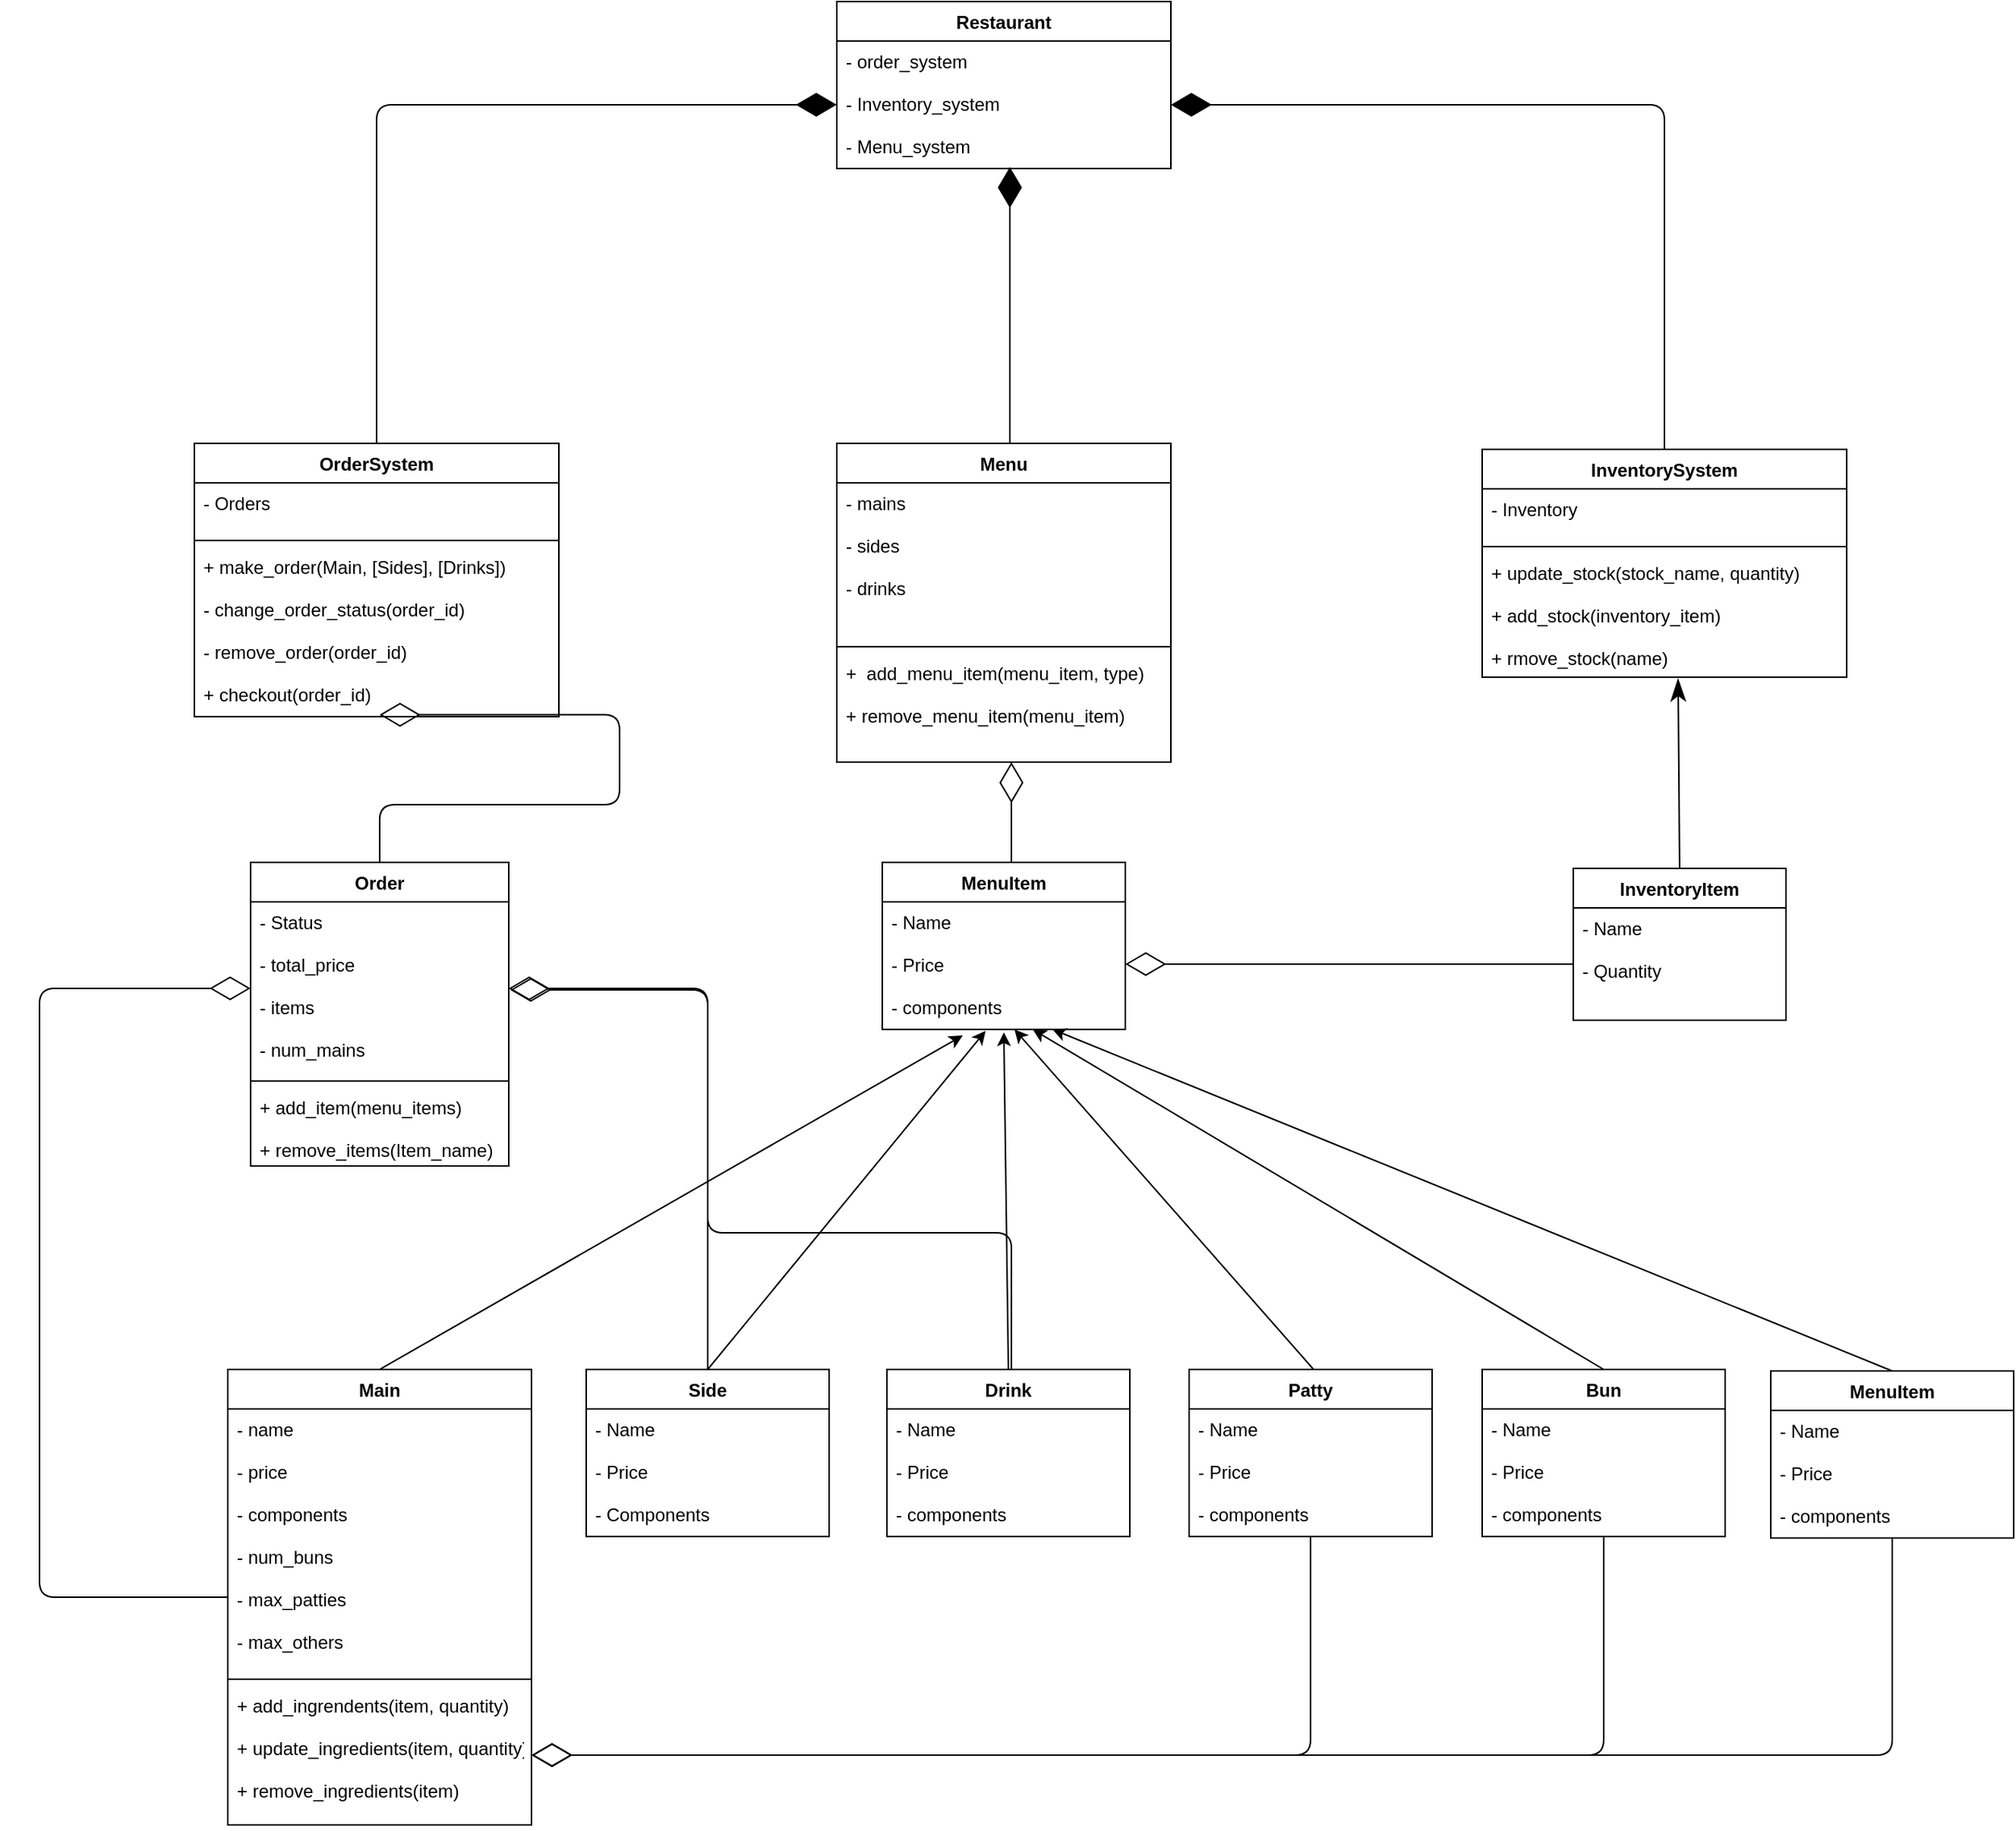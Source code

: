 <mxfile version="10.5.2" type="device"><diagram id="9Qco0X-_0melpZKpdpBS" name="Page-1"><mxGraphModel dx="2038" dy="1297" grid="1" gridSize="10" guides="1" tooltips="1" connect="1" arrows="1" fold="1" page="1" pageScale="1" pageWidth="1500" pageHeight="1169" math="0" shadow="0"><root><mxCell id="0"/><mxCell id="1" parent="0"/><mxCell id="YEXgMxl5qk1P8p7WzG1X-2" value="Restaurant" style="swimlane;fontStyle=1;align=center;verticalAlign=top;childLayout=stackLayout;horizontal=1;startSize=26;horizontalStack=0;resizeParent=1;resizeParentMax=0;resizeLast=0;collapsible=1;marginBottom=0;" vertex="1" parent="1"><mxGeometry x="605" y="29" width="220" height="110" as="geometry"/></mxCell><mxCell id="YEXgMxl5qk1P8p7WzG1X-3" value="- order_system&#10;&#10;- Inventory_system&#10;&#10;- Menu_system&#10;&#10;" style="text;strokeColor=none;fillColor=none;align=left;verticalAlign=top;spacingLeft=4;spacingRight=4;overflow=hidden;rotatable=0;points=[[0,0.5],[1,0.5]];portConstraint=eastwest;" vertex="1" parent="YEXgMxl5qk1P8p7WzG1X-2"><mxGeometry y="26" width="220" height="84" as="geometry"/></mxCell><mxCell id="YEXgMxl5qk1P8p7WzG1X-74" style="edgeStyle=orthogonalEdgeStyle;rounded=1;orthogonalLoop=1;jettySize=auto;html=1;entryX=0.5;entryY=0.988;entryDx=0;entryDy=0;entryPerimeter=0;endFill=1;endArrow=diamondThin;endSize=24;" edge="1" parent="1"><mxGeometry relative="1" as="geometry"><mxPoint x="719" y="320" as="sourcePoint"/><mxPoint x="719" y="138" as="targetPoint"/></mxGeometry></mxCell><mxCell id="YEXgMxl5qk1P8p7WzG1X-57" value="Menu" style="swimlane;fontStyle=1;align=center;verticalAlign=top;childLayout=stackLayout;horizontal=1;startSize=26;horizontalStack=0;resizeParent=1;resizeParentMax=0;resizeLast=0;collapsible=1;marginBottom=0;" vertex="1" parent="1"><mxGeometry x="605" y="320" width="220" height="210" as="geometry"/></mxCell><mxCell id="YEXgMxl5qk1P8p7WzG1X-58" value="- mains&#10;&#10;- sides&#10;&#10;- drinks" style="text;strokeColor=none;fillColor=none;align=left;verticalAlign=top;spacingLeft=4;spacingRight=4;overflow=hidden;rotatable=0;points=[[0,0.5],[1,0.5]];portConstraint=eastwest;" vertex="1" parent="YEXgMxl5qk1P8p7WzG1X-57"><mxGeometry y="26" width="220" height="104" as="geometry"/></mxCell><mxCell id="YEXgMxl5qk1P8p7WzG1X-59" value="" style="line;strokeWidth=1;fillColor=none;align=left;verticalAlign=middle;spacingTop=-1;spacingLeft=3;spacingRight=3;rotatable=0;labelPosition=right;points=[];portConstraint=eastwest;" vertex="1" parent="YEXgMxl5qk1P8p7WzG1X-57"><mxGeometry y="130" width="220" height="8" as="geometry"/></mxCell><mxCell id="YEXgMxl5qk1P8p7WzG1X-60" value="+  add_menu_item(menu_item, type)&#10;&#10;+ remove_menu_item(menu_item)&#10;&#10;" style="text;strokeColor=none;fillColor=none;align=left;verticalAlign=top;spacingLeft=4;spacingRight=4;overflow=hidden;rotatable=0;points=[[0,0.5],[1,0.5]];portConstraint=eastwest;" vertex="1" parent="YEXgMxl5qk1P8p7WzG1X-57"><mxGeometry y="138" width="220" height="72" as="geometry"/></mxCell><mxCell id="YEXgMxl5qk1P8p7WzG1X-24" style="edgeStyle=orthogonalEdgeStyle;rounded=1;orthogonalLoop=1;jettySize=auto;html=1;entryX=0;entryY=0.5;entryDx=0;entryDy=0;endFill=1;endArrow=diamondThin;endSize=24;" edge="1" parent="1" source="YEXgMxl5qk1P8p7WzG1X-20" target="YEXgMxl5qk1P8p7WzG1X-3"><mxGeometry relative="1" as="geometry"/></mxCell><mxCell id="YEXgMxl5qk1P8p7WzG1X-20" value="OrderSystem" style="swimlane;fontStyle=1;align=center;verticalAlign=top;childLayout=stackLayout;horizontal=1;startSize=26;horizontalStack=0;resizeParent=1;resizeParentMax=0;resizeLast=0;collapsible=1;marginBottom=0;" vertex="1" parent="1"><mxGeometry x="182" y="320" width="240" height="180" as="geometry"/></mxCell><mxCell id="YEXgMxl5qk1P8p7WzG1X-21" value="- Orders" style="text;strokeColor=none;fillColor=none;align=left;verticalAlign=top;spacingLeft=4;spacingRight=4;overflow=hidden;rotatable=0;points=[[0,0.5],[1,0.5]];portConstraint=eastwest;" vertex="1" parent="YEXgMxl5qk1P8p7WzG1X-20"><mxGeometry y="26" width="240" height="34" as="geometry"/></mxCell><mxCell id="YEXgMxl5qk1P8p7WzG1X-22" value="" style="line;strokeWidth=1;fillColor=none;align=left;verticalAlign=middle;spacingTop=-1;spacingLeft=3;spacingRight=3;rotatable=0;labelPosition=right;points=[];portConstraint=eastwest;" vertex="1" parent="YEXgMxl5qk1P8p7WzG1X-20"><mxGeometry y="60" width="240" height="8" as="geometry"/></mxCell><mxCell id="YEXgMxl5qk1P8p7WzG1X-23" value="+ make_order(Main, [Sides], [Drinks])&#10;&#10;- change_order_status(order_id)&#10;&#10;- remove_order(order_id)&#10;&#10;+ checkout(order_id)&#10;" style="text;strokeColor=none;fillColor=none;align=left;verticalAlign=top;spacingLeft=4;spacingRight=4;overflow=hidden;rotatable=0;points=[[0,0.5],[1,0.5]];portConstraint=eastwest;" vertex="1" parent="YEXgMxl5qk1P8p7WzG1X-20"><mxGeometry y="68" width="240" height="112" as="geometry"/></mxCell><mxCell id="YEXgMxl5qk1P8p7WzG1X-31" style="edgeStyle=orthogonalEdgeStyle;rounded=1;orthogonalLoop=1;jettySize=auto;html=1;entryX=1;entryY=0.5;entryDx=0;entryDy=0;endFill=1;endArrow=diamondThin;endSize=24;" edge="1" parent="1" source="YEXgMxl5qk1P8p7WzG1X-27" target="YEXgMxl5qk1P8p7WzG1X-3"><mxGeometry relative="1" as="geometry"/></mxCell><mxCell id="YEXgMxl5qk1P8p7WzG1X-27" value="InventorySystem" style="swimlane;fontStyle=1;align=center;verticalAlign=top;childLayout=stackLayout;horizontal=1;startSize=26;horizontalStack=0;resizeParent=1;resizeParentMax=0;resizeLast=0;collapsible=1;marginBottom=0;" vertex="1" parent="1"><mxGeometry x="1030" y="324" width="240" height="150" as="geometry"/></mxCell><mxCell id="YEXgMxl5qk1P8p7WzG1X-28" value="- Inventory" style="text;strokeColor=none;fillColor=none;align=left;verticalAlign=top;spacingLeft=4;spacingRight=4;overflow=hidden;rotatable=0;points=[[0,0.5],[1,0.5]];portConstraint=eastwest;" vertex="1" parent="YEXgMxl5qk1P8p7WzG1X-27"><mxGeometry y="26" width="240" height="34" as="geometry"/></mxCell><mxCell id="YEXgMxl5qk1P8p7WzG1X-29" value="" style="line;strokeWidth=1;fillColor=none;align=left;verticalAlign=middle;spacingTop=-1;spacingLeft=3;spacingRight=3;rotatable=0;labelPosition=right;points=[];portConstraint=eastwest;" vertex="1" parent="YEXgMxl5qk1P8p7WzG1X-27"><mxGeometry y="60" width="240" height="8" as="geometry"/></mxCell><mxCell id="YEXgMxl5qk1P8p7WzG1X-30" value="+ update_stock(stock_name, quantity)&#10;&#10;+ add_stock(inventory_item)&#10;&#10;+ rmove_stock(name)" style="text;strokeColor=none;fillColor=none;align=left;verticalAlign=top;spacingLeft=4;spacingRight=4;overflow=hidden;rotatable=0;points=[[0,0.5],[1,0.5]];portConstraint=eastwest;" vertex="1" parent="YEXgMxl5qk1P8p7WzG1X-27"><mxGeometry y="68" width="240" height="82" as="geometry"/></mxCell><mxCell id="YEXgMxl5qk1P8p7WzG1X-96" style="edgeStyle=orthogonalEdgeStyle;rounded=1;orthogonalLoop=1;jettySize=auto;html=1;entryX=0.5;entryY=1;entryDx=0;entryDy=0;entryPerimeter=0;endFill=0;endArrow=diamondThin;endSize=24;" edge="1" parent="1"><mxGeometry relative="1" as="geometry"><mxPoint x="720" y="596" as="sourcePoint"/><mxPoint x="720" y="530" as="targetPoint"/><Array as="points"><mxPoint x="720" y="560"/><mxPoint x="720" y="560"/></Array></mxGeometry></mxCell><mxCell id="YEXgMxl5qk1P8p7WzG1X-33" value="MenuItem" style="swimlane;fontStyle=1;align=center;verticalAlign=top;childLayout=stackLayout;horizontal=1;startSize=26;horizontalStack=0;resizeParent=1;resizeParentMax=0;resizeLast=0;collapsible=1;marginBottom=0;" vertex="1" parent="1"><mxGeometry x="635" y="596" width="160" height="110" as="geometry"/></mxCell><mxCell id="YEXgMxl5qk1P8p7WzG1X-34" value="- Name&#10;&#10;- Price&#10;&#10;- components&#10;" style="text;strokeColor=none;fillColor=none;align=left;verticalAlign=top;spacingLeft=4;spacingRight=4;overflow=hidden;rotatable=0;points=[[0,0.5],[1,0.5]];portConstraint=eastwest;" vertex="1" parent="YEXgMxl5qk1P8p7WzG1X-33"><mxGeometry y="26" width="160" height="84" as="geometry"/></mxCell><mxCell id="YEXgMxl5qk1P8p7WzG1X-173" style="edgeStyle=orthogonalEdgeStyle;rounded=1;orthogonalLoop=1;jettySize=auto;html=1;endFill=0;endArrow=diamondThin;endSize=24;" edge="1" parent="1" source="YEXgMxl5qk1P8p7WzG1X-131"><mxGeometry relative="1" as="geometry"><mxPoint x="390" y="680" as="targetPoint"/><Array as="points"><mxPoint x="720" y="840"/><mxPoint x="520" y="840"/><mxPoint x="520" y="680"/></Array></mxGeometry></mxCell><mxCell id="YEXgMxl5qk1P8p7WzG1X-131" value="Drink" style="swimlane;fontStyle=1;align=center;verticalAlign=top;childLayout=stackLayout;horizontal=1;startSize=26;horizontalStack=0;resizeParent=1;resizeParentMax=0;resizeLast=0;collapsible=1;marginBottom=0;" vertex="1" parent="1"><mxGeometry x="638" y="930" width="160" height="110" as="geometry"/></mxCell><mxCell id="YEXgMxl5qk1P8p7WzG1X-132" value="- Name&#10;&#10;- Price&#10;&#10;- components&#10;" style="text;strokeColor=none;fillColor=none;align=left;verticalAlign=top;spacingLeft=4;spacingRight=4;overflow=hidden;rotatable=0;points=[[0,0.5],[1,0.5]];portConstraint=eastwest;" vertex="1" parent="YEXgMxl5qk1P8p7WzG1X-131"><mxGeometry y="26" width="160" height="84" as="geometry"/></mxCell><mxCell id="YEXgMxl5qk1P8p7WzG1X-165" style="edgeStyle=orthogonalEdgeStyle;rounded=1;orthogonalLoop=1;jettySize=auto;html=1;entryX=1;entryY=0.5;entryDx=0;entryDy=0;endFill=0;endArrow=diamondThin;endSize=24;" edge="1" parent="1" source="YEXgMxl5qk1P8p7WzG1X-125" target="YEXgMxl5qk1P8p7WzG1X-80"><mxGeometry relative="1" as="geometry"/></mxCell><mxCell id="YEXgMxl5qk1P8p7WzG1X-125" value="MenuItem" style="swimlane;fontStyle=1;align=center;verticalAlign=top;childLayout=stackLayout;horizontal=1;startSize=26;horizontalStack=0;resizeParent=1;resizeParentMax=0;resizeLast=0;collapsible=1;marginBottom=0;" vertex="1" parent="1"><mxGeometry x="1220" y="931" width="160" height="110" as="geometry"/></mxCell><mxCell id="YEXgMxl5qk1P8p7WzG1X-126" value="- Name&#10;&#10;- Price&#10;&#10;- components&#10;" style="text;strokeColor=none;fillColor=none;align=left;verticalAlign=top;spacingLeft=4;spacingRight=4;overflow=hidden;rotatable=0;points=[[0,0.5],[1,0.5]];portConstraint=eastwest;" vertex="1" parent="YEXgMxl5qk1P8p7WzG1X-125"><mxGeometry y="26" width="160" height="84" as="geometry"/></mxCell><mxCell id="YEXgMxl5qk1P8p7WzG1X-164" style="edgeStyle=orthogonalEdgeStyle;rounded=1;orthogonalLoop=1;jettySize=auto;html=1;entryX=1;entryY=0.5;entryDx=0;entryDy=0;endFill=0;endArrow=diamondThin;endSize=24;" edge="1" parent="1" source="YEXgMxl5qk1P8p7WzG1X-120" target="YEXgMxl5qk1P8p7WzG1X-80"><mxGeometry relative="1" as="geometry"/></mxCell><mxCell id="YEXgMxl5qk1P8p7WzG1X-120" value="Bun" style="swimlane;fontStyle=1;align=center;verticalAlign=top;childLayout=stackLayout;horizontal=1;startSize=26;horizontalStack=0;resizeParent=1;resizeParentMax=0;resizeLast=0;collapsible=1;marginBottom=0;" vertex="1" parent="1"><mxGeometry x="1030" y="930" width="160" height="110" as="geometry"/></mxCell><mxCell id="YEXgMxl5qk1P8p7WzG1X-121" value="- Name&#10;&#10;- Price&#10;&#10;- components&#10;" style="text;strokeColor=none;fillColor=none;align=left;verticalAlign=top;spacingLeft=4;spacingRight=4;overflow=hidden;rotatable=0;points=[[0,0.5],[1,0.5]];portConstraint=eastwest;" vertex="1" parent="YEXgMxl5qk1P8p7WzG1X-120"><mxGeometry y="26" width="160" height="84" as="geometry"/></mxCell><mxCell id="YEXgMxl5qk1P8p7WzG1X-162" style="edgeStyle=orthogonalEdgeStyle;rounded=1;orthogonalLoop=1;jettySize=auto;html=1;entryX=1;entryY=0.5;entryDx=0;entryDy=0;endFill=0;endArrow=diamondThin;endSize=24;" edge="1" parent="1" source="YEXgMxl5qk1P8p7WzG1X-113" target="YEXgMxl5qk1P8p7WzG1X-80"><mxGeometry relative="1" as="geometry"/></mxCell><mxCell id="YEXgMxl5qk1P8p7WzG1X-113" value="Patty" style="swimlane;fontStyle=1;align=center;verticalAlign=top;childLayout=stackLayout;horizontal=1;startSize=26;horizontalStack=0;resizeParent=1;resizeParentMax=0;resizeLast=0;collapsible=1;marginBottom=0;" vertex="1" parent="1"><mxGeometry x="837" y="930" width="160" height="110" as="geometry"/></mxCell><mxCell id="YEXgMxl5qk1P8p7WzG1X-114" value="- Name&#10;&#10;- Price&#10;&#10;- components&#10;" style="text;strokeColor=none;fillColor=none;align=left;verticalAlign=top;spacingLeft=4;spacingRight=4;overflow=hidden;rotatable=0;points=[[0,0.5],[1,0.5]];portConstraint=eastwest;" vertex="1" parent="YEXgMxl5qk1P8p7WzG1X-113"><mxGeometry y="26" width="160" height="84" as="geometry"/></mxCell><mxCell id="YEXgMxl5qk1P8p7WzG1X-170" style="edgeStyle=orthogonalEdgeStyle;rounded=1;orthogonalLoop=1;jettySize=auto;html=1;entryX=0;entryY=0.5;entryDx=0;entryDy=0;endFill=0;endArrow=diamondThin;endSize=24;" edge="1" parent="1" source="YEXgMxl5qk1P8p7WzG1X-77" target="YEXgMxl5qk1P8p7WzG1X-39"><mxGeometry relative="1" as="geometry"><Array as="points"><mxPoint x="80" y="1080"/><mxPoint x="80" y="679"/></Array></mxGeometry></mxCell><mxCell id="YEXgMxl5qk1P8p7WzG1X-77" value="Main" style="swimlane;fontStyle=1;align=center;verticalAlign=top;childLayout=stackLayout;horizontal=1;startSize=26;horizontalStack=0;resizeParent=1;resizeParentMax=0;resizeLast=0;collapsible=1;marginBottom=0;" vertex="1" parent="1"><mxGeometry x="204" y="930" width="200" height="300" as="geometry"/></mxCell><mxCell id="YEXgMxl5qk1P8p7WzG1X-78" value="- name&#10;&#10;- price&#10;&#10;- components&#10;&#10;- num_buns&#10;&#10;- max_patties&#10;&#10;- max_others" style="text;strokeColor=none;fillColor=none;align=left;verticalAlign=top;spacingLeft=4;spacingRight=4;overflow=hidden;rotatable=0;points=[[0,0.5],[1,0.5]];portConstraint=eastwest;" vertex="1" parent="YEXgMxl5qk1P8p7WzG1X-77"><mxGeometry y="26" width="200" height="174" as="geometry"/></mxCell><mxCell id="YEXgMxl5qk1P8p7WzG1X-79" value="" style="line;strokeWidth=1;fillColor=none;align=left;verticalAlign=middle;spacingTop=-1;spacingLeft=3;spacingRight=3;rotatable=0;labelPosition=right;points=[];portConstraint=eastwest;" vertex="1" parent="YEXgMxl5qk1P8p7WzG1X-77"><mxGeometry y="200" width="200" height="8" as="geometry"/></mxCell><mxCell id="YEXgMxl5qk1P8p7WzG1X-80" value="+ add_ingrendents(item, quantity)&#10;&#10;+ update_ingredients(item, quantity)&#10;&#10;+ remove_ingredients(item)" style="text;strokeColor=none;fillColor=none;align=left;verticalAlign=top;spacingLeft=4;spacingRight=4;overflow=hidden;rotatable=0;points=[[0,0.5],[1,0.5]];portConstraint=eastwest;" vertex="1" parent="YEXgMxl5qk1P8p7WzG1X-77"><mxGeometry y="208" width="200" height="92" as="geometry"/></mxCell><mxCell id="YEXgMxl5qk1P8p7WzG1X-48" style="edgeStyle=orthogonalEdgeStyle;rounded=1;orthogonalLoop=1;jettySize=auto;html=1;entryX=0.508;entryY=0.989;entryDx=0;entryDy=0;entryPerimeter=0;endFill=0;endArrow=diamondThin;endSize=24;" edge="1" parent="1" source="YEXgMxl5qk1P8p7WzG1X-38" target="YEXgMxl5qk1P8p7WzG1X-23"><mxGeometry relative="1" as="geometry"/></mxCell><mxCell id="YEXgMxl5qk1P8p7WzG1X-38" value="Order" style="swimlane;fontStyle=1;align=center;verticalAlign=top;childLayout=stackLayout;horizontal=1;startSize=26;horizontalStack=0;resizeParent=1;resizeParentMax=0;resizeLast=0;collapsible=1;marginBottom=0;" vertex="1" parent="1"><mxGeometry x="219" y="596" width="170" height="200" as="geometry"/></mxCell><mxCell id="YEXgMxl5qk1P8p7WzG1X-39" value="- Status&#10;&#10;- total_price&#10;&#10;- items&#10;&#10;- num_mains&#10;&#10;" style="text;strokeColor=none;fillColor=none;align=left;verticalAlign=top;spacingLeft=4;spacingRight=4;overflow=hidden;rotatable=0;points=[[0,0.5],[1,0.5]];portConstraint=eastwest;" vertex="1" parent="YEXgMxl5qk1P8p7WzG1X-38"><mxGeometry y="26" width="170" height="114" as="geometry"/></mxCell><mxCell id="YEXgMxl5qk1P8p7WzG1X-40" value="" style="line;strokeWidth=1;fillColor=none;align=left;verticalAlign=middle;spacingTop=-1;spacingLeft=3;spacingRight=3;rotatable=0;labelPosition=right;points=[];portConstraint=eastwest;" vertex="1" parent="YEXgMxl5qk1P8p7WzG1X-38"><mxGeometry y="140" width="170" height="8" as="geometry"/></mxCell><mxCell id="YEXgMxl5qk1P8p7WzG1X-41" value="+ add_item(menu_items)&#10;&#10;+ remove_items(Item_name)&#10;&#10;" style="text;strokeColor=none;fillColor=none;align=left;verticalAlign=top;spacingLeft=4;spacingRight=4;overflow=hidden;rotatable=0;points=[[0,0.5],[1,0.5]];portConstraint=eastwest;" vertex="1" parent="YEXgMxl5qk1P8p7WzG1X-38"><mxGeometry y="148" width="170" height="52" as="geometry"/></mxCell><mxCell id="YEXgMxl5qk1P8p7WzG1X-174" style="edgeStyle=orthogonalEdgeStyle;rounded=1;orthogonalLoop=1;jettySize=auto;html=1;endFill=0;endArrow=diamondThin;endSize=24;" edge="1" parent="1" source="YEXgMxl5qk1P8p7WzG1X-101" target="YEXgMxl5qk1P8p7WzG1X-39"><mxGeometry relative="1" as="geometry"/></mxCell><mxCell id="YEXgMxl5qk1P8p7WzG1X-101" value="Side" style="swimlane;fontStyle=1;align=center;verticalAlign=top;childLayout=stackLayout;horizontal=1;startSize=26;horizontalStack=0;resizeParent=1;resizeParentMax=0;resizeLast=0;collapsible=1;marginBottom=0;" vertex="1" parent="1"><mxGeometry x="440" y="930" width="160" height="110" as="geometry"/></mxCell><mxCell id="YEXgMxl5qk1P8p7WzG1X-102" value="- Name&#10;&#10;- Price&#10;&#10;- Components&#10;" style="text;strokeColor=none;fillColor=none;align=left;verticalAlign=top;spacingLeft=4;spacingRight=4;overflow=hidden;rotatable=0;points=[[0,0.5],[1,0.5]];portConstraint=eastwest;" vertex="1" parent="YEXgMxl5qk1P8p7WzG1X-101"><mxGeometry y="26" width="160" height="84" as="geometry"/></mxCell><mxCell id="YEXgMxl5qk1P8p7WzG1X-181" value="" style="endArrow=classic;html=1;exitX=0.5;exitY=0;exitDx=0;exitDy=0;entryX=0.331;entryY=1.048;entryDx=0;entryDy=0;entryPerimeter=0;rounded=0;" edge="1" parent="1" source="YEXgMxl5qk1P8p7WzG1X-77" target="YEXgMxl5qk1P8p7WzG1X-34"><mxGeometry width="160" relative="1" as="geometry"><mxPoint x="60" y="1250" as="sourcePoint"/><mxPoint x="550" y="870" as="targetPoint"/></mxGeometry></mxCell><mxCell id="YEXgMxl5qk1P8p7WzG1X-183" value="" style="endArrow=classic;html=1;exitX=0.5;exitY=0;exitDx=0;exitDy=0;rounded=0;entryX=0.425;entryY=1.012;entryDx=0;entryDy=0;entryPerimeter=0;" edge="1" parent="1" source="YEXgMxl5qk1P8p7WzG1X-101" target="YEXgMxl5qk1P8p7WzG1X-34"><mxGeometry width="160" relative="1" as="geometry"><mxPoint x="314" y="940" as="sourcePoint"/><mxPoint x="720" y="710" as="targetPoint"/></mxGeometry></mxCell><mxCell id="YEXgMxl5qk1P8p7WzG1X-184" value="" style="endArrow=classic;html=1;exitX=0.5;exitY=0;exitDx=0;exitDy=0;entryX=0.5;entryY=1.024;entryDx=0;entryDy=0;entryPerimeter=0;rounded=0;" edge="1" parent="1" source="YEXgMxl5qk1P8p7WzG1X-131" target="YEXgMxl5qk1P8p7WzG1X-34"><mxGeometry width="160" relative="1" as="geometry"><mxPoint x="324" y="950" as="sourcePoint"/><mxPoint x="740" y="728" as="targetPoint"/></mxGeometry></mxCell><mxCell id="YEXgMxl5qk1P8p7WzG1X-188" value="" style="endArrow=classic;html=1;rounded=0;" edge="1" parent="1"><mxGeometry width="160" relative="1" as="geometry"><mxPoint x="919" y="930" as="sourcePoint"/><mxPoint x="722" y="706" as="targetPoint"/></mxGeometry></mxCell><mxCell id="YEXgMxl5qk1P8p7WzG1X-189" value="" style="endArrow=classic;html=1;exitX=0.5;exitY=0;exitDx=0;exitDy=0;rounded=0;entryX=0.7;entryY=1;entryDx=0;entryDy=0;entryPerimeter=0;" edge="1" parent="1" source="YEXgMxl5qk1P8p7WzG1X-125" target="YEXgMxl5qk1P8p7WzG1X-34"><mxGeometry width="160" relative="1" as="geometry"><mxPoint x="1090" y="855" as="sourcePoint"/><mxPoint x="720" y="710" as="targetPoint"/></mxGeometry></mxCell><mxCell id="YEXgMxl5qk1P8p7WzG1X-190" value="" style="endArrow=classic;html=1;exitX=0.5;exitY=0;exitDx=0;exitDy=0;rounded=0;entryX=0.619;entryY=1;entryDx=0;entryDy=0;entryPerimeter=0;" edge="1" parent="1" source="YEXgMxl5qk1P8p7WzG1X-120" target="YEXgMxl5qk1P8p7WzG1X-34"><mxGeometry width="160" relative="1" as="geometry"><mxPoint x="1010" y="920" as="sourcePoint"/><mxPoint x="720" y="710" as="targetPoint"/></mxGeometry></mxCell><mxCell id="YEXgMxl5qk1P8p7WzG1X-203" style="edgeStyle=none;orthogonalLoop=1;jettySize=auto;html=1;endArrow=classicThin;endFill=1;endSize=12;exitX=0.5;exitY=0;exitDx=0;exitDy=0;" edge="1" parent="1" source="YEXgMxl5qk1P8p7WzG1X-199"><mxGeometry relative="1" as="geometry"><mxPoint x="1159" y="580" as="sourcePoint"/><mxPoint x="1159" y="475" as="targetPoint"/></mxGeometry></mxCell><mxCell id="YEXgMxl5qk1P8p7WzG1X-199" value="InventoryItem" style="swimlane;fontStyle=1;childLayout=stackLayout;horizontal=1;startSize=26;fillColor=none;horizontalStack=0;resizeParent=1;resizeParentMax=0;resizeLast=0;collapsible=1;marginBottom=0;" vertex="1" parent="1"><mxGeometry x="1090" y="600" width="140" height="100" as="geometry"/></mxCell><mxCell id="YEXgMxl5qk1P8p7WzG1X-200" value="- Name&#10;&#10;- Quantity" style="text;strokeColor=none;fillColor=none;align=left;verticalAlign=top;spacingLeft=4;spacingRight=4;overflow=hidden;rotatable=0;points=[[0,0.5],[1,0.5]];portConstraint=eastwest;" vertex="1" parent="YEXgMxl5qk1P8p7WzG1X-199"><mxGeometry y="26" width="140" height="74" as="geometry"/></mxCell><mxCell id="YEXgMxl5qk1P8p7WzG1X-204" style="edgeStyle=none;orthogonalLoop=1;jettySize=auto;html=1;entryX=1;entryY=0.5;entryDx=0;entryDy=0;endArrow=diamondThin;exitX=0;exitY=0.5;exitDx=0;exitDy=0;rounded=1;endFill=0;endSize=24;" edge="1" parent="1" source="YEXgMxl5qk1P8p7WzG1X-200"><mxGeometry relative="1" as="geometry"><mxPoint x="1090" y="658.959" as="sourcePoint"/><mxPoint x="795" y="663" as="targetPoint"/></mxGeometry></mxCell></root></mxGraphModel></diagram></mxfile>